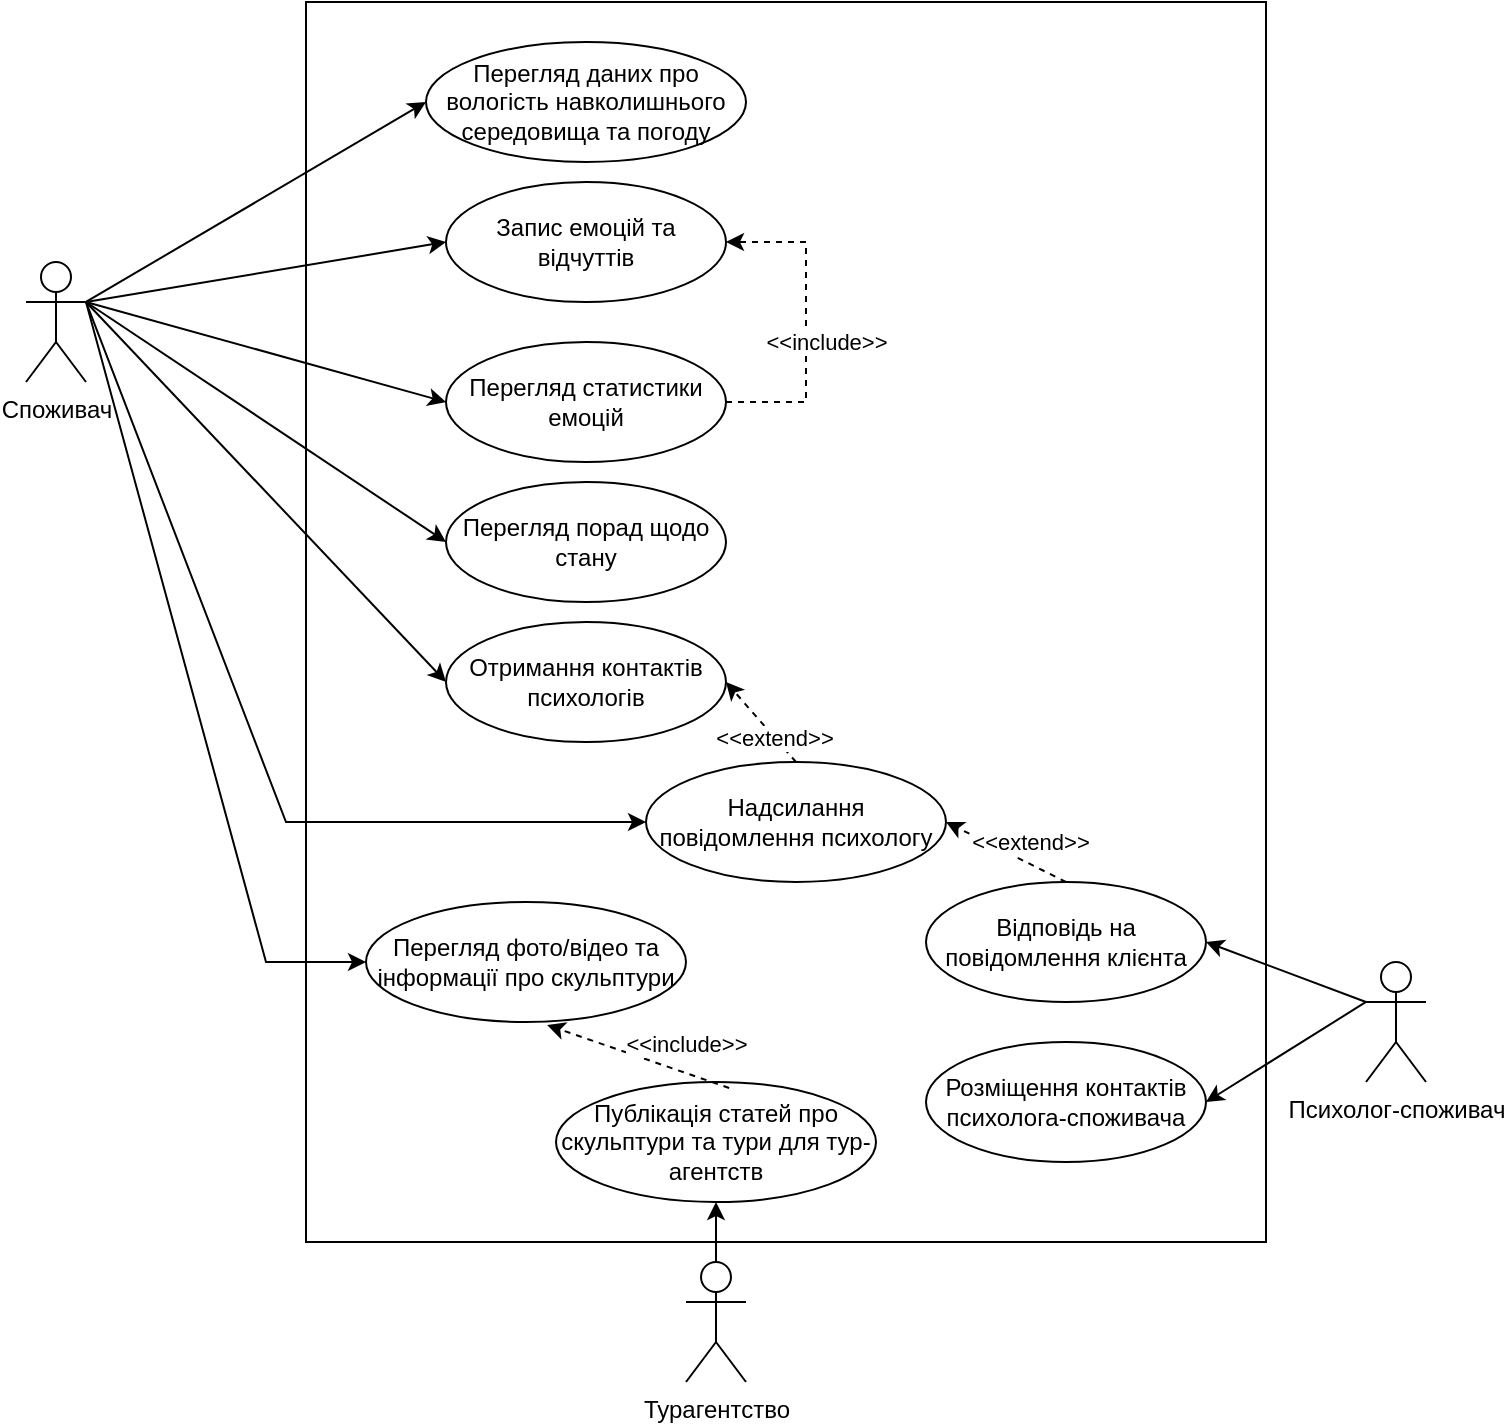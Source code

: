 <mxfile version="21.7.5" type="device">
  <diagram name="Страница — 1" id="Fdg83oSXZRH2WpY5YwqQ">
    <mxGraphModel dx="1323" dy="741" grid="1" gridSize="10" guides="1" tooltips="1" connect="1" arrows="1" fold="1" page="1" pageScale="1" pageWidth="827" pageHeight="1169" math="0" shadow="0">
      <root>
        <mxCell id="0" />
        <mxCell id="1" parent="0" />
        <mxCell id="2q1M_JXiHJTiU6n72Lel-1" value="" style="rounded=0;whiteSpace=wrap;html=1;" vertex="1" parent="1">
          <mxGeometry x="160" y="220" width="480" height="620" as="geometry" />
        </mxCell>
        <mxCell id="2q1M_JXiHJTiU6n72Lel-3" value="Споживач" style="shape=umlActor;verticalLabelPosition=bottom;verticalAlign=top;html=1;outlineConnect=0;" vertex="1" parent="1">
          <mxGeometry x="20" y="350" width="30" height="60" as="geometry" />
        </mxCell>
        <mxCell id="2q1M_JXiHJTiU6n72Lel-4" value="Психолог-споживач" style="shape=umlActor;verticalLabelPosition=bottom;verticalAlign=top;html=1;outlineConnect=0;" vertex="1" parent="1">
          <mxGeometry x="690" y="700" width="30" height="60" as="geometry" />
        </mxCell>
        <mxCell id="2q1M_JXiHJTiU6n72Lel-8" value="Турагентство" style="shape=umlActor;verticalLabelPosition=bottom;verticalAlign=top;html=1;outlineConnect=0;" vertex="1" parent="1">
          <mxGeometry x="350" y="850" width="30" height="60" as="geometry" />
        </mxCell>
        <mxCell id="2q1M_JXiHJTiU6n72Lel-9" value="Перегляд даних про вологість навколишнього середовища та погоду" style="ellipse;whiteSpace=wrap;html=1;" vertex="1" parent="1">
          <mxGeometry x="220" y="240" width="160" height="60" as="geometry" />
        </mxCell>
        <mxCell id="2q1M_JXiHJTiU6n72Lel-11" value="Перегляд статистики емоцій" style="ellipse;whiteSpace=wrap;html=1;" vertex="1" parent="1">
          <mxGeometry x="230" y="390" width="140" height="60" as="geometry" />
        </mxCell>
        <mxCell id="2q1M_JXiHJTiU6n72Lel-12" value="Запис емоцій та відчуттів" style="ellipse;whiteSpace=wrap;html=1;" vertex="1" parent="1">
          <mxGeometry x="230" y="310" width="140" height="60" as="geometry" />
        </mxCell>
        <mxCell id="2q1M_JXiHJTiU6n72Lel-13" value="Отримання контактів психологів" style="ellipse;whiteSpace=wrap;html=1;" vertex="1" parent="1">
          <mxGeometry x="230" y="530" width="140" height="60" as="geometry" />
        </mxCell>
        <mxCell id="2q1M_JXiHJTiU6n72Lel-14" value="Перегляд порад щодо стану" style="ellipse;whiteSpace=wrap;html=1;" vertex="1" parent="1">
          <mxGeometry x="230" y="460" width="140" height="60" as="geometry" />
        </mxCell>
        <mxCell id="2q1M_JXiHJTiU6n72Lel-16" value="Перегляд фото/відео та інформації про скульптури" style="ellipse;whiteSpace=wrap;html=1;" vertex="1" parent="1">
          <mxGeometry x="190" y="670" width="160" height="60" as="geometry" />
        </mxCell>
        <mxCell id="2q1M_JXiHJTiU6n72Lel-18" value="Надсилання повідомлення психологу" style="ellipse;whiteSpace=wrap;html=1;" vertex="1" parent="1">
          <mxGeometry x="330" y="600" width="150" height="60" as="geometry" />
        </mxCell>
        <mxCell id="2q1M_JXiHJTiU6n72Lel-19" value="Відповідь на повідомлення клієнта" style="ellipse;whiteSpace=wrap;html=1;" vertex="1" parent="1">
          <mxGeometry x="470" y="660" width="140" height="60" as="geometry" />
        </mxCell>
        <mxCell id="2q1M_JXiHJTiU6n72Lel-20" value="Розміщення контактів психолога-споживача" style="ellipse;whiteSpace=wrap;html=1;" vertex="1" parent="1">
          <mxGeometry x="470" y="740" width="140" height="60" as="geometry" />
        </mxCell>
        <mxCell id="2q1M_JXiHJTiU6n72Lel-22" value="Публікація статей про скульптури та тури для тур-агентств" style="ellipse;whiteSpace=wrap;html=1;" vertex="1" parent="1">
          <mxGeometry x="285" y="760" width="160" height="60" as="geometry" />
        </mxCell>
        <mxCell id="2q1M_JXiHJTiU6n72Lel-24" value="" style="endArrow=classic;html=1;rounded=0;exitX=1;exitY=0.333;exitDx=0;exitDy=0;exitPerimeter=0;entryX=0;entryY=0.5;entryDx=0;entryDy=0;" edge="1" parent="1" source="2q1M_JXiHJTiU6n72Lel-3" target="2q1M_JXiHJTiU6n72Lel-9">
          <mxGeometry width="50" height="50" relative="1" as="geometry">
            <mxPoint x="320" y="570" as="sourcePoint" />
            <mxPoint x="370" y="520" as="targetPoint" />
          </mxGeometry>
        </mxCell>
        <mxCell id="2q1M_JXiHJTiU6n72Lel-25" value="" style="endArrow=classic;html=1;rounded=0;exitX=1;exitY=0.333;exitDx=0;exitDy=0;exitPerimeter=0;entryX=0;entryY=0.5;entryDx=0;entryDy=0;" edge="1" parent="1" source="2q1M_JXiHJTiU6n72Lel-3" target="2q1M_JXiHJTiU6n72Lel-12">
          <mxGeometry width="50" height="50" relative="1" as="geometry">
            <mxPoint x="320" y="570" as="sourcePoint" />
            <mxPoint x="370" y="520" as="targetPoint" />
          </mxGeometry>
        </mxCell>
        <mxCell id="2q1M_JXiHJTiU6n72Lel-26" value="" style="endArrow=classic;html=1;rounded=0;exitX=1;exitY=0.333;exitDx=0;exitDy=0;exitPerimeter=0;entryX=0;entryY=0.5;entryDx=0;entryDy=0;" edge="1" parent="1" source="2q1M_JXiHJTiU6n72Lel-3" target="2q1M_JXiHJTiU6n72Lel-11">
          <mxGeometry width="50" height="50" relative="1" as="geometry">
            <mxPoint x="320" y="570" as="sourcePoint" />
            <mxPoint x="370" y="520" as="targetPoint" />
          </mxGeometry>
        </mxCell>
        <mxCell id="2q1M_JXiHJTiU6n72Lel-27" value="" style="endArrow=classic;html=1;rounded=0;exitX=1;exitY=0.333;exitDx=0;exitDy=0;exitPerimeter=0;entryX=0;entryY=0.5;entryDx=0;entryDy=0;" edge="1" parent="1" source="2q1M_JXiHJTiU6n72Lel-3" target="2q1M_JXiHJTiU6n72Lel-14">
          <mxGeometry width="50" height="50" relative="1" as="geometry">
            <mxPoint x="320" y="570" as="sourcePoint" />
            <mxPoint x="370" y="520" as="targetPoint" />
          </mxGeometry>
        </mxCell>
        <mxCell id="2q1M_JXiHJTiU6n72Lel-28" value="" style="endArrow=classic;html=1;rounded=0;exitX=1;exitY=0.333;exitDx=0;exitDy=0;exitPerimeter=0;entryX=0;entryY=0.5;entryDx=0;entryDy=0;" edge="1" parent="1" source="2q1M_JXiHJTiU6n72Lel-3" target="2q1M_JXiHJTiU6n72Lel-13">
          <mxGeometry width="50" height="50" relative="1" as="geometry">
            <mxPoint x="70" y="320" as="sourcePoint" />
            <mxPoint x="370" y="520" as="targetPoint" />
          </mxGeometry>
        </mxCell>
        <mxCell id="2q1M_JXiHJTiU6n72Lel-29" value="" style="endArrow=classic;html=1;rounded=0;exitX=1;exitY=0.333;exitDx=0;exitDy=0;exitPerimeter=0;entryX=0;entryY=0.5;entryDx=0;entryDy=0;" edge="1" parent="1" source="2q1M_JXiHJTiU6n72Lel-3" target="2q1M_JXiHJTiU6n72Lel-18">
          <mxGeometry width="50" height="50" relative="1" as="geometry">
            <mxPoint x="320" y="570" as="sourcePoint" />
            <mxPoint x="370" y="520" as="targetPoint" />
            <Array as="points">
              <mxPoint x="150" y="630" />
            </Array>
          </mxGeometry>
        </mxCell>
        <mxCell id="2q1M_JXiHJTiU6n72Lel-30" value="" style="endArrow=classic;html=1;rounded=0;exitX=1;exitY=0.333;exitDx=0;exitDy=0;exitPerimeter=0;entryX=0;entryY=0.5;entryDx=0;entryDy=0;" edge="1" parent="1" source="2q1M_JXiHJTiU6n72Lel-3" target="2q1M_JXiHJTiU6n72Lel-16">
          <mxGeometry width="50" height="50" relative="1" as="geometry">
            <mxPoint x="320" y="570" as="sourcePoint" />
            <mxPoint x="370" y="520" as="targetPoint" />
            <Array as="points">
              <mxPoint x="140" y="700" />
            </Array>
          </mxGeometry>
        </mxCell>
        <mxCell id="2q1M_JXiHJTiU6n72Lel-31" value="" style="endArrow=classic;html=1;rounded=0;exitX=0;exitY=0.333;exitDx=0;exitDy=0;exitPerimeter=0;entryX=1;entryY=0.5;entryDx=0;entryDy=0;" edge="1" parent="1" source="2q1M_JXiHJTiU6n72Lel-4" target="2q1M_JXiHJTiU6n72Lel-19">
          <mxGeometry width="50" height="50" relative="1" as="geometry">
            <mxPoint x="320" y="570" as="sourcePoint" />
            <mxPoint x="370" y="520" as="targetPoint" />
          </mxGeometry>
        </mxCell>
        <mxCell id="2q1M_JXiHJTiU6n72Lel-32" value="" style="endArrow=classic;html=1;rounded=0;exitX=0.5;exitY=0;exitDx=0;exitDy=0;entryX=1;entryY=0.5;entryDx=0;entryDy=0;dashed=1;" edge="1" parent="1" source="2q1M_JXiHJTiU6n72Lel-18" target="2q1M_JXiHJTiU6n72Lel-13">
          <mxGeometry width="50" height="50" relative="1" as="geometry">
            <mxPoint x="320" y="570" as="sourcePoint" />
            <mxPoint x="370" y="520" as="targetPoint" />
          </mxGeometry>
        </mxCell>
        <mxCell id="2q1M_JXiHJTiU6n72Lel-33" value="&amp;lt;&amp;lt;extend&amp;gt;&amp;gt;" style="edgeLabel;html=1;align=center;verticalAlign=middle;resizable=0;points=[];" vertex="1" connectable="0" parent="2q1M_JXiHJTiU6n72Lel-32">
          <mxGeometry x="-0.387" relative="1" as="geometry">
            <mxPoint as="offset" />
          </mxGeometry>
        </mxCell>
        <mxCell id="2q1M_JXiHJTiU6n72Lel-34" value="" style="endArrow=classic;html=1;rounded=0;exitX=0;exitY=0.333;exitDx=0;exitDy=0;exitPerimeter=0;entryX=1;entryY=0.5;entryDx=0;entryDy=0;" edge="1" parent="1" source="2q1M_JXiHJTiU6n72Lel-4" target="2q1M_JXiHJTiU6n72Lel-20">
          <mxGeometry width="50" height="50" relative="1" as="geometry">
            <mxPoint x="270" y="640" as="sourcePoint" />
            <mxPoint x="740" y="640" as="targetPoint" />
          </mxGeometry>
        </mxCell>
        <mxCell id="2q1M_JXiHJTiU6n72Lel-35" value="" style="endArrow=classic;html=1;rounded=0;exitX=0.5;exitY=0;exitDx=0;exitDy=0;exitPerimeter=0;entryX=0.5;entryY=1;entryDx=0;entryDy=0;" edge="1" parent="1" source="2q1M_JXiHJTiU6n72Lel-8" target="2q1M_JXiHJTiU6n72Lel-22">
          <mxGeometry width="50" height="50" relative="1" as="geometry">
            <mxPoint x="270" y="540" as="sourcePoint" />
            <mxPoint x="320" y="490" as="targetPoint" />
          </mxGeometry>
        </mxCell>
        <mxCell id="2q1M_JXiHJTiU6n72Lel-36" value="" style="endArrow=classic;html=1;rounded=0;exitX=0.5;exitY=0;exitDx=0;exitDy=0;entryX=1;entryY=0.5;entryDx=0;entryDy=0;dashed=1;" edge="1" parent="1" source="2q1M_JXiHJTiU6n72Lel-19" target="2q1M_JXiHJTiU6n72Lel-18">
          <mxGeometry width="50" height="50" relative="1" as="geometry">
            <mxPoint x="555" y="640" as="sourcePoint" />
            <mxPoint x="520" y="600" as="targetPoint" />
          </mxGeometry>
        </mxCell>
        <mxCell id="2q1M_JXiHJTiU6n72Lel-37" value="&amp;lt;&amp;lt;extend&amp;gt;&amp;gt;" style="edgeLabel;html=1;align=center;verticalAlign=middle;resizable=0;points=[];" vertex="1" connectable="0" parent="2q1M_JXiHJTiU6n72Lel-36">
          <mxGeometry x="-0.387" relative="1" as="geometry">
            <mxPoint y="-11" as="offset" />
          </mxGeometry>
        </mxCell>
        <mxCell id="2q1M_JXiHJTiU6n72Lel-38" value="" style="endArrow=classic;html=1;rounded=0;entryX=1;entryY=0.5;entryDx=0;entryDy=0;dashed=1;exitX=1;exitY=0.5;exitDx=0;exitDy=0;" edge="1" parent="1" source="2q1M_JXiHJTiU6n72Lel-11" target="2q1M_JXiHJTiU6n72Lel-12">
          <mxGeometry width="50" height="50" relative="1" as="geometry">
            <mxPoint x="390" y="420" as="sourcePoint" />
            <mxPoint x="390.0" y="340" as="targetPoint" />
            <Array as="points">
              <mxPoint x="410" y="420" />
              <mxPoint x="410" y="380" />
              <mxPoint x="410" y="340" />
            </Array>
          </mxGeometry>
        </mxCell>
        <mxCell id="2q1M_JXiHJTiU6n72Lel-39" value="&amp;lt;&amp;lt;include&amp;gt;&amp;gt;" style="edgeLabel;html=1;align=center;verticalAlign=middle;resizable=0;points=[];" vertex="1" connectable="0" parent="2q1M_JXiHJTiU6n72Lel-38">
          <mxGeometry x="-0.387" relative="1" as="geometry">
            <mxPoint x="10" y="-21" as="offset" />
          </mxGeometry>
        </mxCell>
        <mxCell id="2q1M_JXiHJTiU6n72Lel-40" value="" style="endArrow=classic;html=1;rounded=0;entryX=0.566;entryY=1.025;entryDx=0;entryDy=0;dashed=1;exitX=0.541;exitY=0.05;exitDx=0;exitDy=0;exitPerimeter=0;entryPerimeter=0;" edge="1" parent="1" source="2q1M_JXiHJTiU6n72Lel-22" target="2q1M_JXiHJTiU6n72Lel-16">
          <mxGeometry width="50" height="50" relative="1" as="geometry">
            <mxPoint x="490" y="460" as="sourcePoint" />
            <mxPoint x="490" y="380" as="targetPoint" />
            <Array as="points" />
          </mxGeometry>
        </mxCell>
        <mxCell id="2q1M_JXiHJTiU6n72Lel-41" value="&amp;lt;&amp;lt;include&amp;gt;&amp;gt;" style="edgeLabel;html=1;align=center;verticalAlign=middle;resizable=0;points=[];" vertex="1" connectable="0" parent="2q1M_JXiHJTiU6n72Lel-40">
          <mxGeometry x="-0.387" relative="1" as="geometry">
            <mxPoint x="6" y="-13" as="offset" />
          </mxGeometry>
        </mxCell>
      </root>
    </mxGraphModel>
  </diagram>
</mxfile>
